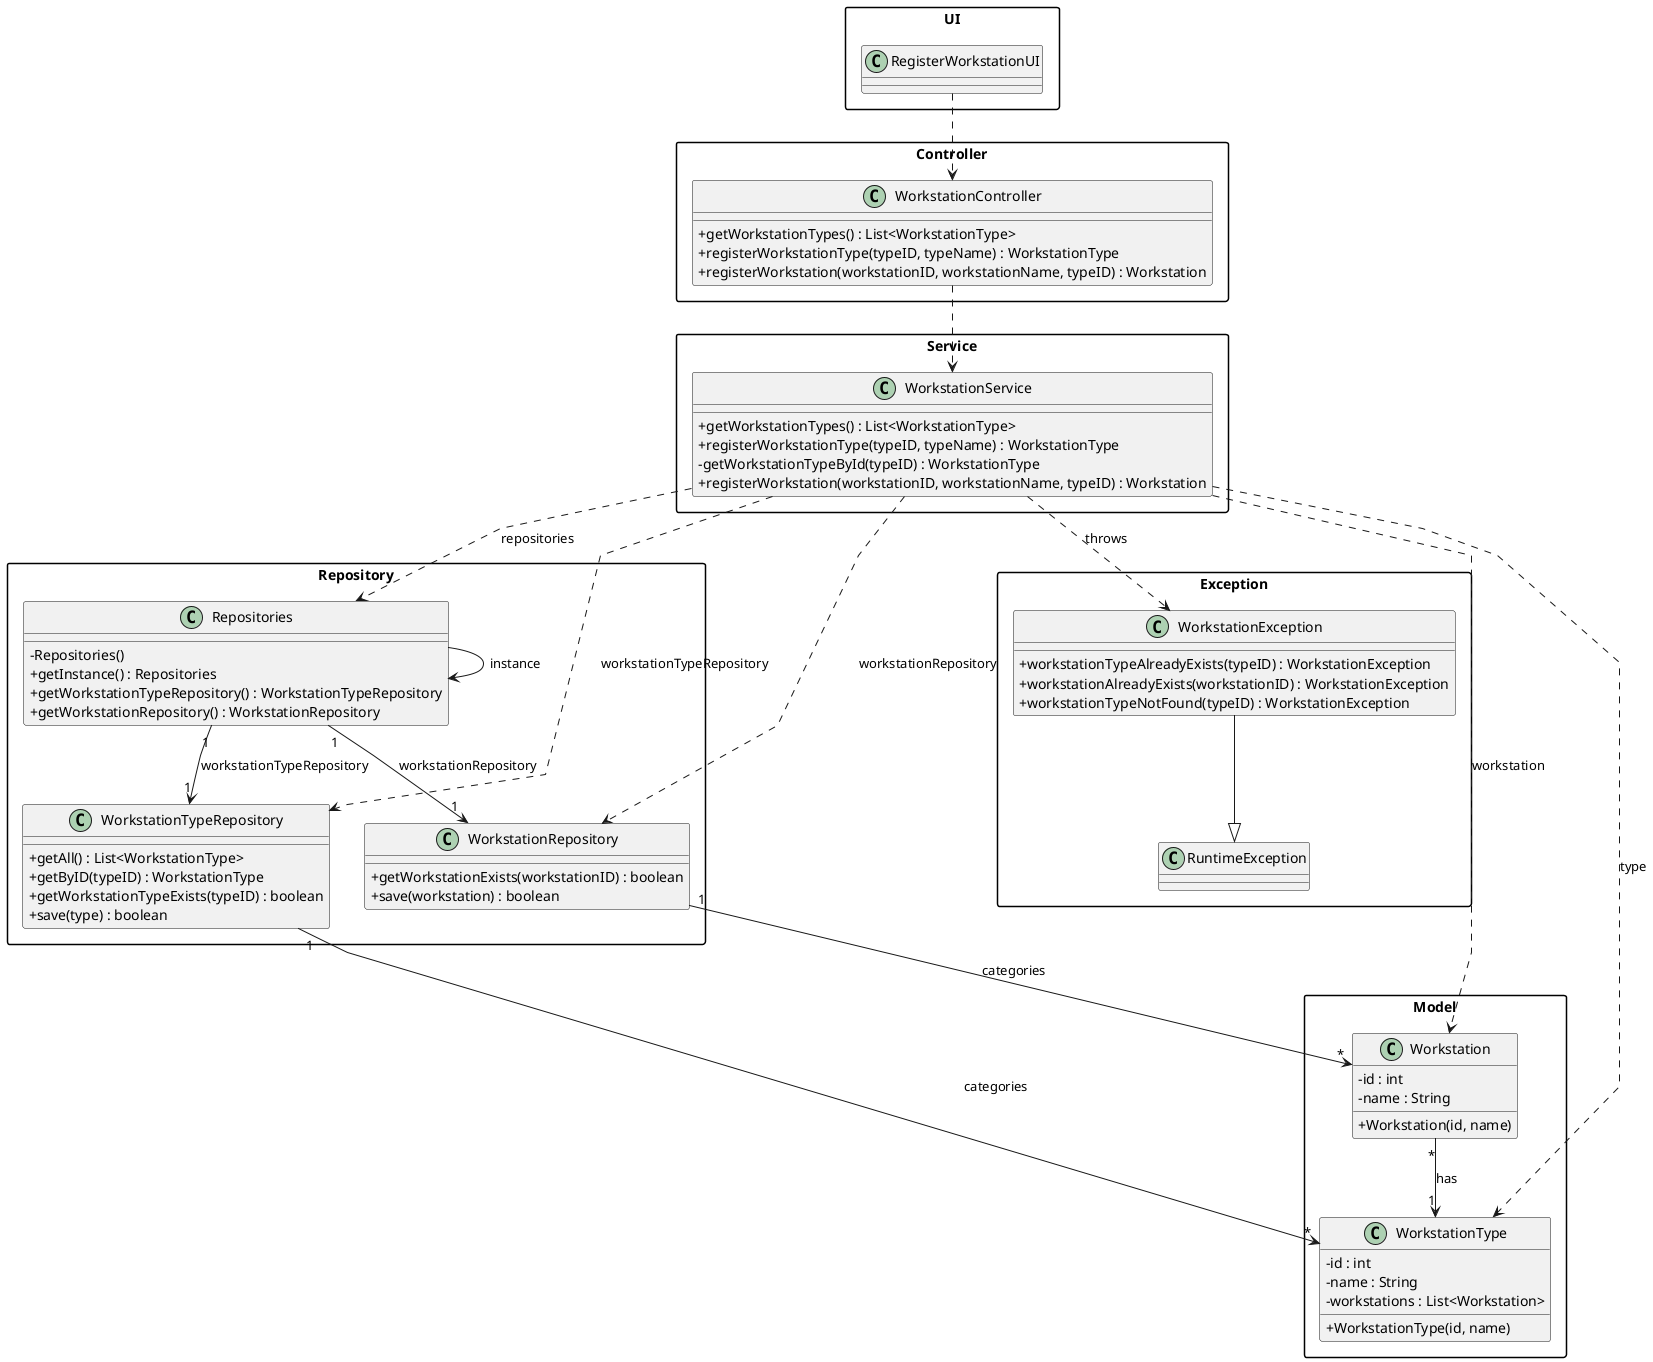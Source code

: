 @startuml
skinparam packageStyle rectangle
skinparam shadowing false
skinparam linetype polyline
skinparam classAttributeIconSize 0

package "UI" {
    class RegisterWorkstationUI {
    }
}

package "Controller" {
    class WorkstationController {
        +getWorkstationTypes() : List<WorkstationType>
        +registerWorkstationType(typeID, typeName) : WorkstationType
        +registerWorkstation(workstationID, workstationName, typeID) : Workstation
    }
}

package "Service" {
    class WorkstationService {
        +getWorkstationTypes() : List<WorkstationType>
        +registerWorkstationType(typeID, typeName) : WorkstationType
        -getWorkstationTypeById(typeID) : WorkstationType
        +registerWorkstation(workstationID, workstationName, typeID) : Workstation
    }
}

package "Repository" {
    class Repositories {
        -Repositories()
        +getInstance() : Repositories
        +getWorkstationTypeRepository() : WorkstationTypeRepository
        +getWorkstationRepository() : WorkstationRepository
    }

    class WorkstationTypeRepository {
        +getAll() : List<WorkstationType>
        +getByID(typeID) : WorkstationType
        +getWorkstationTypeExists(typeID) : boolean
        +save(type) : boolean
    }

    class WorkstationRepository {
        +getWorkstationExists(workstationID) : boolean
        +save(workstation) : boolean
    }
}

package "Model" {
    class Workstation {
        -id : int
        -name : String
        +Workstation(id, name)
    }

    class WorkstationType {
        -id : int
        -name : String
        -workstations : List<Workstation>
        +WorkstationType(id, name)
    }
}

package "Exception" {
    class WorkstationException {
        +workstationTypeAlreadyExists(typeID) : WorkstationException
        +workstationAlreadyExists(workstationID) : WorkstationException
        +workstationTypeNotFound(typeID) : WorkstationException
    }

    class RuntimeException
}

RegisterWorkstationUI ..> WorkstationController
WorkstationController ..> WorkstationService
WorkstationService ..> Repositories : repositories
WorkstationService ..> WorkstationRepository : workstationRepository
WorkstationService ..> WorkstationTypeRepository : workstationTypeRepository
WorkstationService ..> Workstation : workstation
WorkstationService ..> WorkstationType : type
Repositories --> Repositories : instance
Repositories "1" --> "1" WorkstationRepository : workstationRepository
Repositories "1" --> "1" WorkstationTypeRepository : workstationTypeRepository
WorkstationRepository "1" --> "*" Workstation : categories
WorkstationTypeRepository "1" --> "*" WorkstationType : categories
Workstation "*" --> "1" WorkstationType : has
WorkstationService ..> WorkstationException : throws
WorkstationException --|> RuntimeException

@enduml
